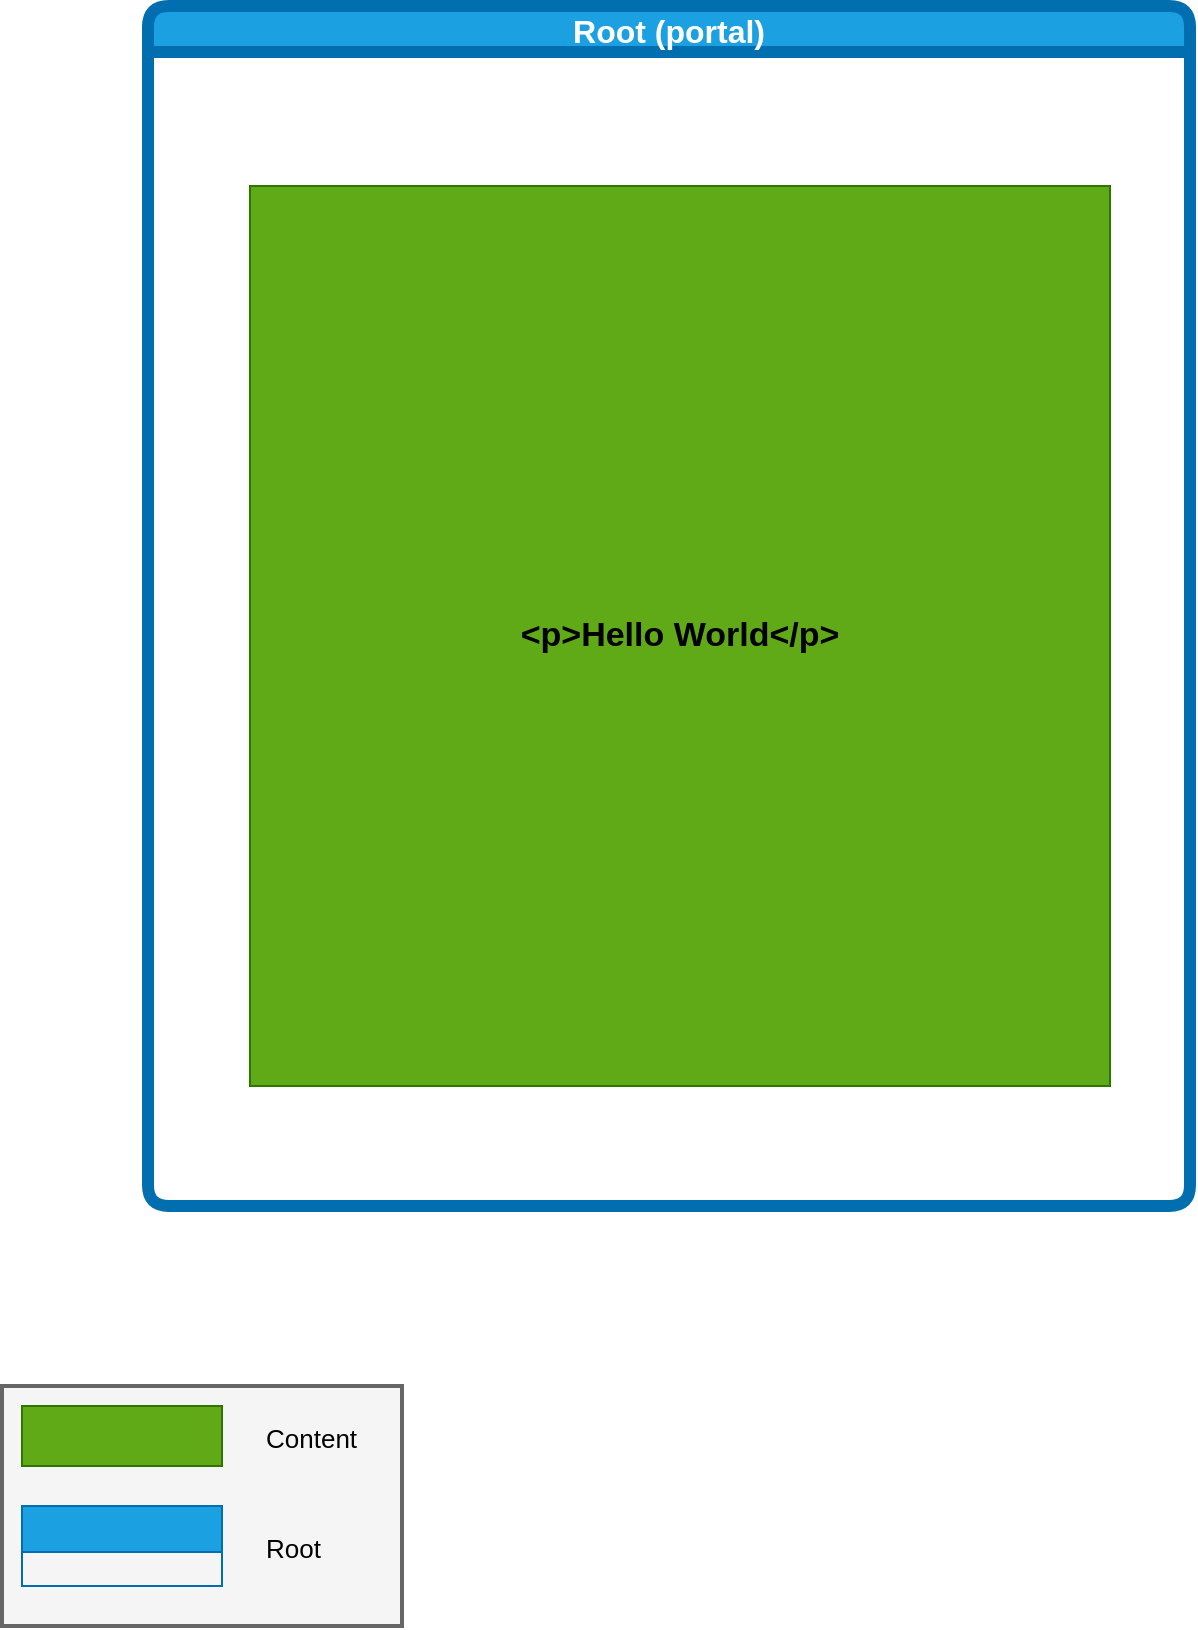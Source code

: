 <mxfile>
    <diagram id="_59fDZqHFMFcDw7xCVeK" name="Stage 01">
        <mxGraphModel dx="1633" dy="962" grid="1" gridSize="10" guides="1" tooltips="1" connect="1" arrows="1" fold="1" page="1" pageScale="1" pageWidth="827" pageHeight="1169" background="#FFFFFF" math="0" shadow="0">
            <root>
                <mxCell id="0"/>
                <mxCell id="1" parent="0"/>
                <mxCell id="2" value="Root (portal)" style="swimlane;fillColor=#1ba1e2;fontColor=#ffffff;strokeColor=#006EAF;glass=0;fontSize=16;shadow=0;autosize=0;container=0;backgroundOutline=0;swimlaneFillColor=#FFFFFF;strokeWidth=6;rounded=1;" parent="1" vertex="1">
                    <mxGeometry x="153" y="200" width="521" height="600" as="geometry"/>
                </mxCell>
                <mxCell id="6" value="&lt;font color=&quot;#000000&quot;&gt;&lt;span style=&quot;font-size: 17px&quot;&gt;&lt;b&gt;&amp;lt;p&amp;gt;Hello World&amp;lt;/p&amp;gt;&lt;br&gt;&lt;/b&gt;&lt;/span&gt;&lt;/font&gt;" style="rounded=0;whiteSpace=wrap;html=1;fillColor=#60a917;fontColor=#ffffff;strokeColor=#2D7600;" parent="2" vertex="1">
                    <mxGeometry x="51" y="90" width="430" height="450" as="geometry"/>
                </mxCell>
                <mxCell id="yDHifZFiA5zzLVmK7Vy6-12" value="" style="rounded=0;whiteSpace=wrap;html=1;shadow=0;sketch=0;fontSize=13;fontColor=#333333;strokeColor=#666666;strokeWidth=2;fillColor=#f5f5f5;" parent="1" vertex="1">
                    <mxGeometry x="80" y="890" width="200" height="120" as="geometry"/>
                </mxCell>
                <mxCell id="yDHifZFiA5zzLVmK7Vy6-13" value="" style="rounded=0;whiteSpace=wrap;html=1;fontSize=16;fontColor=#ffffff;fillColor=#60a917;strokeColor=#2D7600;" parent="1" vertex="1">
                    <mxGeometry x="90" y="900" width="100" height="30" as="geometry"/>
                </mxCell>
                <mxCell id="yDHifZFiA5zzLVmK7Vy6-14" value="" style="swimlane;fontSize=16;fontColor=#ffffff;fillColor=#1ba1e2;strokeColor=#006EAF;" parent="1" vertex="1">
                    <mxGeometry x="90" y="950" width="100" height="40" as="geometry"/>
                </mxCell>
                <mxCell id="yDHifZFiA5zzLVmK7Vy6-15" value="&lt;font style=&quot;font-size: 13px&quot;&gt;Content&lt;/font&gt;" style="text;html=1;strokeColor=none;fillColor=none;align=left;verticalAlign=middle;whiteSpace=wrap;rounded=0;fontSize=16;fontColor=#000000;" parent="1" vertex="1">
                    <mxGeometry x="210" y="900" width="130" height="30" as="geometry"/>
                </mxCell>
                <mxCell id="yDHifZFiA5zzLVmK7Vy6-16" value="&lt;font style=&quot;font-size: 13px&quot;&gt;Root&lt;/font&gt;" style="text;html=1;strokeColor=none;fillColor=none;align=left;verticalAlign=middle;whiteSpace=wrap;rounded=0;fontSize=16;fontColor=#000000;" parent="1" vertex="1">
                    <mxGeometry x="210" y="955" width="130" height="30" as="geometry"/>
                </mxCell>
            </root>
        </mxGraphModel>
    </diagram>
    <diagram id="V2SiBr-ZswH0pCa5_aaM" name="Stage 02">
        <mxGraphModel dx="1633" dy="962" grid="1" gridSize="10" guides="1" tooltips="1" connect="1" arrows="1" fold="1" page="1" pageScale="1" pageWidth="827" pageHeight="1169" background="#ffffff" math="0" shadow="0">
            <root>
                <mxCell id="7bTsgzNIoAzefxlim0ze-0"/>
                <mxCell id="7bTsgzNIoAzefxlim0ze-1" parent="7bTsgzNIoAzefxlim0ze-0"/>
                <mxCell id="bKm1HXae1LLazKrF4S_O-2" value="" style="rounded=1;whiteSpace=wrap;html=1;shadow=0;sketch=0;fontSize=13;fontColor=#000000;strokeColor=#D868CD;strokeWidth=4;fillColor=none;gradientColor=none;" parent="7bTsgzNIoAzefxlim0ze-1" vertex="1">
                    <mxGeometry x="450" y="495" width="310" height="180" as="geometry"/>
                </mxCell>
                <mxCell id="0OKA9CmJAmnSa8IwucmP-3" value="" style="rounded=1;whiteSpace=wrap;html=1;shadow=0;sketch=0;fontSize=13;fontColor=#000000;strokeColor=#D868CD;strokeWidth=4;fillColor=none;gradientColor=none;" parent="7bTsgzNIoAzefxlim0ze-1" vertex="1">
                    <mxGeometry x="55" y="160" width="355" height="550" as="geometry"/>
                </mxCell>
                <mxCell id="7bTsgzNIoAzefxlim0ze-18" value="" style="rounded=0;whiteSpace=wrap;html=1;shadow=0;sketch=0;fontSize=13;fontColor=#333333;strokeColor=#666666;strokeWidth=2;fillColor=#f5f5f5;" parent="7bTsgzNIoAzefxlim0ze-1" vertex="1">
                    <mxGeometry x="80" y="890" width="260" height="220" as="geometry"/>
                </mxCell>
                <mxCell id="7bTsgzNIoAzefxlim0ze-2" value="Root (portal)" style="swimlane;fillColor=#1ba1e2;fontColor=#ffffff;strokeColor=#006EAF;glass=0;fontSize=16;shadow=0;autosize=0;container=0;backgroundOutline=0;swimlaneFillColor=#FFFFFF;strokeWidth=6;rounded=1;" parent="7bTsgzNIoAzefxlim0ze-1" vertex="1">
                    <mxGeometry x="83" y="190" width="297" height="490" as="geometry"/>
                </mxCell>
                <mxCell id="7bTsgzNIoAzefxlim0ze-21" value="" style="swimlane;horizontal=0;rounded=1;shadow=0;sketch=0;fontSize=13;fontColor=#ffffff;strokeColor=#6F0000;strokeWidth=5;fillColor=#a20025;startSize=23;" parent="7bTsgzNIoAzefxlim0ze-2" vertex="1">
                    <mxGeometry x="63.5" y="360" width="170" height="70" as="geometry"/>
                </mxCell>
                <mxCell id="7bTsgzNIoAzefxlim0ze-23" value="" style="swimlane;horizontal=0;rounded=1;shadow=0;sketch=0;fontSize=13;fontColor=#ffffff;strokeColor=#6F0000;strokeWidth=5;fillColor=#a20025;startSize=23;" parent="7bTsgzNIoAzefxlim0ze-2" vertex="1">
                    <mxGeometry x="63.5" y="90" width="170" height="70" as="geometry"/>
                </mxCell>
                <mxCell id="MZYARiB56tGCk3Vt00l0-0" value="" style="whiteSpace=wrap;html=1;aspect=fixed;rounded=0;shadow=0;sketch=0;fontSize=13;fontColor=#ffffff;strokeColor=#2D7600;strokeWidth=2;fillColor=#60a917;" parent="7bTsgzNIoAzefxlim0ze-2" vertex="1">
                    <mxGeometry x="73.5" y="185" width="150" height="150" as="geometry"/>
                </mxCell>
                <mxCell id="7bTsgzNIoAzefxlim0ze-5" value="" style="rounded=0;whiteSpace=wrap;html=1;fontSize=16;fontColor=#ffffff;fillColor=#60a917;strokeColor=#2D7600;" parent="7bTsgzNIoAzefxlim0ze-1" vertex="1">
                    <mxGeometry x="90" y="900" width="100" height="30" as="geometry"/>
                </mxCell>
                <mxCell id="7bTsgzNIoAzefxlim0ze-6" value="" style="swimlane;fontSize=16;fontColor=#ffffff;fillColor=#1ba1e2;strokeColor=#006EAF;" parent="7bTsgzNIoAzefxlim0ze-1" vertex="1">
                    <mxGeometry x="90" y="950" width="100" height="40" as="geometry"/>
                </mxCell>
                <mxCell id="7bTsgzNIoAzefxlim0ze-7" value="&lt;font style=&quot;font-size: 13px&quot;&gt;Content&lt;/font&gt;" style="text;html=1;strokeColor=none;fillColor=none;align=left;verticalAlign=middle;whiteSpace=wrap;rounded=0;fontSize=16;fontColor=#000000;" parent="7bTsgzNIoAzefxlim0ze-1" vertex="1">
                    <mxGeometry x="210" y="900" width="130" height="30" as="geometry"/>
                </mxCell>
                <mxCell id="7bTsgzNIoAzefxlim0ze-8" value="&lt;font style=&quot;font-size: 13px&quot;&gt;Root&lt;/font&gt;" style="text;html=1;strokeColor=none;fillColor=none;align=left;verticalAlign=middle;whiteSpace=wrap;rounded=0;fontSize=16;fontColor=#000000;" parent="7bTsgzNIoAzefxlim0ze-1" vertex="1">
                    <mxGeometry x="210" y="955" width="130" height="30" as="geometry"/>
                </mxCell>
                <mxCell id="7bTsgzNIoAzefxlim0ze-15" value="" style="swimlane;horizontal=0;rounded=1;shadow=0;sketch=0;fontSize=13;fontColor=#ffffff;strokeColor=#6F0000;strokeWidth=5;fillColor=#a20025;" parent="7bTsgzNIoAzefxlim0ze-1" vertex="1">
                    <mxGeometry x="90" y="1010" width="100" height="30" as="geometry"/>
                </mxCell>
                <mxCell id="0OKA9CmJAmnSa8IwucmP-1" style="edgeStyle=none;html=1;exitX=0;exitY=0.5;exitDx=0;exitDy=0;entryX=1;entryY=0.5;entryDx=0;entryDy=0;fontSize=13;fontColor=#000000;strokeColor=#000000;strokeWidth=2;" parent="7bTsgzNIoAzefxlim0ze-1" source="7bTsgzNIoAzefxlim0ze-16" target="7bTsgzNIoAzefxlim0ze-23" edge="1">
                    <mxGeometry relative="1" as="geometry"/>
                </mxCell>
                <mxCell id="7bTsgzNIoAzefxlim0ze-16" value="Header" style="swimlane;horizontal=0;rounded=1;shadow=0;sketch=0;fontSize=13;fontColor=#ffffff;strokeColor=#6F0000;strokeWidth=5;fillColor=#a20025;" parent="7bTsgzNIoAzefxlim0ze-1" vertex="1">
                    <mxGeometry x="478" y="256" width="260" height="120" as="geometry"/>
                </mxCell>
                <mxCell id="7bTsgzNIoAzefxlim0ze-17" value="&lt;font style=&quot;font-size: 13px&quot;&gt;Single-Spa App (React)&lt;/font&gt;" style="text;html=1;strokeColor=none;fillColor=none;align=left;verticalAlign=middle;whiteSpace=wrap;rounded=0;fontSize=16;fontColor=#000000;" parent="7bTsgzNIoAzefxlim0ze-1" vertex="1">
                    <mxGeometry x="210" y="1010" width="130" height="30" as="geometry"/>
                </mxCell>
                <mxCell id="0OKA9CmJAmnSa8IwucmP-4" value="" style="rounded=1;whiteSpace=wrap;html=1;shadow=0;sketch=0;fontSize=13;fontColor=#000000;strokeColor=#D868CD;strokeWidth=2;fillColor=none;gradientColor=none;" parent="7bTsgzNIoAzefxlim0ze-1" vertex="1">
                    <mxGeometry x="90" y="1060" width="100" height="30" as="geometry"/>
                </mxCell>
                <mxCell id="0OKA9CmJAmnSa8IwucmP-5" value="&lt;font style=&quot;font-size: 13px&quot;&gt;Repository&lt;/font&gt;" style="text;html=1;strokeColor=none;fillColor=none;align=left;verticalAlign=middle;whiteSpace=wrap;rounded=0;fontSize=16;fontColor=#000000;" parent="7bTsgzNIoAzefxlim0ze-1" vertex="1">
                    <mxGeometry x="210" y="1060" width="130" height="30" as="geometry"/>
                </mxCell>
                <mxCell id="0OKA9CmJAmnSa8IwucmP-6" value="" style="rounded=1;whiteSpace=wrap;html=1;shadow=0;sketch=0;fontSize=13;fontColor=#000000;strokeColor=#D868CD;strokeWidth=4;fillColor=none;gradientColor=none;" parent="7bTsgzNIoAzefxlim0ze-1" vertex="1">
                    <mxGeometry x="450" y="226" width="310" height="180" as="geometry"/>
                </mxCell>
                <mxCell id="bKm1HXae1LLazKrF4S_O-3" style="edgeStyle=none;html=1;exitX=0;exitY=0.5;exitDx=0;exitDy=0;entryX=1;entryY=0.5;entryDx=0;entryDy=0;strokeWidth=2;strokeColor=#000000;" parent="7bTsgzNIoAzefxlim0ze-1" source="bKm1HXae1LLazKrF4S_O-1" target="7bTsgzNIoAzefxlim0ze-21" edge="1">
                    <mxGeometry relative="1" as="geometry"/>
                </mxCell>
                <mxCell id="bKm1HXae1LLazKrF4S_O-1" value="Footer" style="swimlane;horizontal=0;rounded=1;shadow=0;sketch=0;fontSize=13;fontColor=#ffffff;strokeColor=#6F0000;strokeWidth=5;fillColor=#a20025;" parent="7bTsgzNIoAzefxlim0ze-1" vertex="1">
                    <mxGeometry x="480" y="525" width="258" height="120" as="geometry"/>
                </mxCell>
            </root>
        </mxGraphModel>
    </diagram>
    <diagram name="Stage 03" id="yhArgLhiog0agHCVi5P1">
        <mxGraphModel dx="1283" dy="756" grid="1" gridSize="10" guides="1" tooltips="1" connect="1" arrows="1" fold="1" page="1" pageScale="1" pageWidth="827" pageHeight="1169" background="#ffffff" math="0" shadow="0">
            <root>
                <mxCell id="QqsqAHJ-ssPKNo9MOlv8-0"/>
                <mxCell id="QqsqAHJ-ssPKNo9MOlv8-1" parent="QqsqAHJ-ssPKNo9MOlv8-0"/>
                <mxCell id="QqsqAHJ-ssPKNo9MOlv8-2" value="" style="rounded=1;whiteSpace=wrap;html=1;shadow=0;sketch=0;fontSize=13;fontColor=#000000;strokeColor=#D868CD;strokeWidth=4;fillColor=none;gradientColor=none;" parent="QqsqAHJ-ssPKNo9MOlv8-1" vertex="1">
                    <mxGeometry x="454" y="730" width="310" height="180" as="geometry"/>
                </mxCell>
                <mxCell id="QqsqAHJ-ssPKNo9MOlv8-3" value="" style="rounded=1;whiteSpace=wrap;html=1;shadow=0;sketch=0;fontSize=13;fontColor=#000000;strokeColor=#D868CD;strokeWidth=4;fillColor=none;gradientColor=none;" parent="QqsqAHJ-ssPKNo9MOlv8-1" vertex="1">
                    <mxGeometry x="55" y="160" width="355" height="550" as="geometry"/>
                </mxCell>
                <mxCell id="QqsqAHJ-ssPKNo9MOlv8-4" value="" style="rounded=0;whiteSpace=wrap;html=1;shadow=0;sketch=0;fontSize=13;fontColor=#333333;strokeColor=#666666;strokeWidth=2;fillColor=#f5f5f5;" parent="QqsqAHJ-ssPKNo9MOlv8-1" vertex="1">
                    <mxGeometry x="80" y="829" width="260" height="271" as="geometry"/>
                </mxCell>
                <mxCell id="QqsqAHJ-ssPKNo9MOlv8-5" value="Root (portal)" style="swimlane;fillColor=#1ba1e2;fontColor=#ffffff;strokeColor=#006EAF;glass=0;fontSize=16;shadow=0;autosize=0;container=0;backgroundOutline=0;swimlaneFillColor=#FFFFFF;strokeWidth=6;rounded=1;" parent="QqsqAHJ-ssPKNo9MOlv8-1" vertex="1">
                    <mxGeometry x="83" y="190" width="297" height="490" as="geometry"/>
                </mxCell>
                <mxCell id="QqsqAHJ-ssPKNo9MOlv8-6" value="" style="swimlane;horizontal=0;rounded=1;shadow=0;sketch=0;fontSize=13;fontColor=#ffffff;strokeColor=#6F0000;strokeWidth=5;fillColor=#a20025;startSize=23;" parent="QqsqAHJ-ssPKNo9MOlv8-5" vertex="1">
                    <mxGeometry x="63.5" y="360" width="170" height="70" as="geometry"/>
                </mxCell>
                <mxCell id="QqsqAHJ-ssPKNo9MOlv8-7" value="" style="swimlane;horizontal=0;rounded=1;shadow=0;sketch=0;fontSize=13;fontColor=#ffffff;strokeColor=#6F0000;strokeWidth=5;fillColor=#a20025;startSize=23;" parent="QqsqAHJ-ssPKNo9MOlv8-5" vertex="1">
                    <mxGeometry x="63.5" y="90" width="170" height="70" as="geometry"/>
                </mxCell>
                <mxCell id="QqsqAHJ-ssPKNo9MOlv8-9" value="" style="rounded=0;whiteSpace=wrap;html=1;fontSize=16;fontColor=#ffffff;fillColor=#60a917;strokeColor=#2D7600;" parent="QqsqAHJ-ssPKNo9MOlv8-1" vertex="1">
                    <mxGeometry x="90" y="840" width="100" height="30" as="geometry"/>
                </mxCell>
                <mxCell id="QqsqAHJ-ssPKNo9MOlv8-10" value="" style="swimlane;fontSize=16;fontColor=#ffffff;fillColor=#1ba1e2;strokeColor=#006EAF;" parent="QqsqAHJ-ssPKNo9MOlv8-1" vertex="1">
                    <mxGeometry x="90" y="890" width="100" height="40" as="geometry"/>
                </mxCell>
                <mxCell id="QqsqAHJ-ssPKNo9MOlv8-11" value="&lt;font style=&quot;font-size: 13px&quot;&gt;Content&lt;/font&gt;" style="text;html=1;strokeColor=none;fillColor=none;align=left;verticalAlign=middle;whiteSpace=wrap;rounded=0;fontSize=16;fontColor=#000000;" parent="QqsqAHJ-ssPKNo9MOlv8-1" vertex="1">
                    <mxGeometry x="210" y="840" width="130" height="30" as="geometry"/>
                </mxCell>
                <mxCell id="QqsqAHJ-ssPKNo9MOlv8-12" value="&lt;font style=&quot;font-size: 13px&quot;&gt;Root&lt;/font&gt;" style="text;html=1;strokeColor=none;fillColor=none;align=left;verticalAlign=middle;whiteSpace=wrap;rounded=0;fontSize=16;fontColor=#000000;" parent="QqsqAHJ-ssPKNo9MOlv8-1" vertex="1">
                    <mxGeometry x="210" y="895" width="130" height="30" as="geometry"/>
                </mxCell>
                <mxCell id="QqsqAHJ-ssPKNo9MOlv8-13" value="" style="swimlane;horizontal=0;rounded=1;shadow=0;sketch=0;fontSize=13;fontColor=#ffffff;strokeColor=#6F0000;strokeWidth=5;fillColor=#a20025;" parent="QqsqAHJ-ssPKNo9MOlv8-1" vertex="1">
                    <mxGeometry x="90" y="950" width="100" height="30" as="geometry"/>
                </mxCell>
                <mxCell id="QqsqAHJ-ssPKNo9MOlv8-14" style="edgeStyle=none;html=1;exitX=0;exitY=0.5;exitDx=0;exitDy=0;entryX=1;entryY=0.5;entryDx=0;entryDy=0;fontSize=13;fontColor=#000000;strokeColor=#000000;strokeWidth=2;" parent="QqsqAHJ-ssPKNo9MOlv8-1" source="QqsqAHJ-ssPKNo9MOlv8-15" target="QqsqAHJ-ssPKNo9MOlv8-7" edge="1">
                    <mxGeometry relative="1" as="geometry"/>
                </mxCell>
                <mxCell id="QqsqAHJ-ssPKNo9MOlv8-15" value="Header" style="swimlane;horizontal=0;rounded=1;shadow=0;sketch=0;fontSize=13;fontColor=#ffffff;strokeColor=#6F0000;strokeWidth=5;fillColor=#a20025;" parent="QqsqAHJ-ssPKNo9MOlv8-1" vertex="1">
                    <mxGeometry x="482" y="130" width="260" height="120" as="geometry"/>
                </mxCell>
                <mxCell id="QqsqAHJ-ssPKNo9MOlv8-16" value="&lt;font style=&quot;font-size: 13px&quot;&gt;Single-Spa App (React)&lt;/font&gt;" style="text;html=1;strokeColor=none;fillColor=none;align=left;verticalAlign=middle;whiteSpace=wrap;rounded=0;fontSize=16;fontColor=#000000;" parent="QqsqAHJ-ssPKNo9MOlv8-1" vertex="1">
                    <mxGeometry x="210" y="950" width="130" height="30" as="geometry"/>
                </mxCell>
                <mxCell id="QqsqAHJ-ssPKNo9MOlv8-17" value="" style="rounded=1;whiteSpace=wrap;html=1;shadow=0;sketch=0;fontSize=13;fontColor=#000000;strokeColor=#D868CD;strokeWidth=2;fillColor=none;gradientColor=none;" parent="QqsqAHJ-ssPKNo9MOlv8-1" vertex="1">
                    <mxGeometry x="90" y="1050" width="100" height="30" as="geometry"/>
                </mxCell>
                <mxCell id="QqsqAHJ-ssPKNo9MOlv8-18" value="&lt;font style=&quot;font-size: 13px&quot;&gt;Repository&lt;/font&gt;" style="text;html=1;strokeColor=none;fillColor=none;align=left;verticalAlign=middle;whiteSpace=wrap;rounded=0;fontSize=16;fontColor=#000000;" parent="QqsqAHJ-ssPKNo9MOlv8-1" vertex="1">
                    <mxGeometry x="210" y="1050" width="130" height="30" as="geometry"/>
                </mxCell>
                <mxCell id="QqsqAHJ-ssPKNo9MOlv8-19" value="" style="rounded=1;whiteSpace=wrap;html=1;shadow=0;sketch=0;fontSize=13;fontColor=#000000;strokeColor=#D868CD;strokeWidth=4;fillColor=none;gradientColor=none;" parent="QqsqAHJ-ssPKNo9MOlv8-1" vertex="1">
                    <mxGeometry x="454" y="100" width="310" height="180" as="geometry"/>
                </mxCell>
                <mxCell id="QqsqAHJ-ssPKNo9MOlv8-20" style="edgeStyle=none;html=1;exitX=0;exitY=0.5;exitDx=0;exitDy=0;entryX=1;entryY=0.5;entryDx=0;entryDy=0;strokeWidth=2;strokeColor=#000000;" parent="QqsqAHJ-ssPKNo9MOlv8-1" source="QqsqAHJ-ssPKNo9MOlv8-21" target="QqsqAHJ-ssPKNo9MOlv8-6" edge="1">
                    <mxGeometry relative="1" as="geometry"/>
                </mxCell>
                <mxCell id="QqsqAHJ-ssPKNo9MOlv8-21" value="Footer" style="swimlane;horizontal=0;rounded=1;shadow=0;sketch=0;fontSize=13;fontColor=#ffffff;strokeColor=#6F0000;strokeWidth=5;fillColor=#a20025;" parent="QqsqAHJ-ssPKNo9MOlv8-1" vertex="1">
                    <mxGeometry x="484" y="765" width="258" height="115" as="geometry"/>
                </mxCell>
                <mxCell id="QqsqAHJ-ssPKNo9MOlv8-22" value="" style="rounded=1;whiteSpace=wrap;html=1;shadow=0;sketch=0;fontSize=13;fontColor=#000000;strokeColor=#D868CD;strokeWidth=4;fillColor=none;gradientColor=none;" parent="QqsqAHJ-ssPKNo9MOlv8-1" vertex="1">
                    <mxGeometry x="458" y="520" width="310" height="180" as="geometry"/>
                </mxCell>
                <mxCell id="qeEXuvz2KJUhH06MUpZD-2" style="edgeStyle=none;html=1;exitX=0;exitY=0.5;exitDx=0;exitDy=0;strokeColor=#000000;strokeWidth=2;entryX=1;entryY=0.75;entryDx=0;entryDy=0;" parent="QqsqAHJ-ssPKNo9MOlv8-1" source="QqsqAHJ-ssPKNo9MOlv8-23" target="qeEXuvz2KJUhH06MUpZD-0" edge="1">
                    <mxGeometry relative="1" as="geometry">
                        <mxPoint x="310" y="470" as="targetPoint"/>
                    </mxGeometry>
                </mxCell>
                <mxCell id="QqsqAHJ-ssPKNo9MOlv8-23" value="Continents" style="swimlane;horizontal=0;rounded=1;shadow=0;sketch=0;fontSize=13;fontColor=#000000;strokeColor=#C73500;strokeWidth=5;fillColor=#fa6800;" parent="QqsqAHJ-ssPKNo9MOlv8-1" vertex="1">
                    <mxGeometry x="488" y="555" width="258" height="115" as="geometry"/>
                </mxCell>
                <mxCell id="QqsqAHJ-ssPKNo9MOlv8-24" value="" style="rounded=1;whiteSpace=wrap;html=1;shadow=0;sketch=0;fontSize=13;fontColor=#000000;strokeColor=#D868CD;strokeWidth=4;fillColor=none;gradientColor=none;" parent="QqsqAHJ-ssPKNo9MOlv8-1" vertex="1">
                    <mxGeometry x="454" y="310" width="310" height="180" as="geometry"/>
                </mxCell>
                <mxCell id="qeEXuvz2KJUhH06MUpZD-1" style="edgeStyle=none;html=1;exitX=0;exitY=0.5;exitDx=0;exitDy=0;strokeColor=#000000;strokeWidth=2;entryX=1;entryY=0.25;entryDx=0;entryDy=0;" parent="QqsqAHJ-ssPKNo9MOlv8-1" source="QqsqAHJ-ssPKNo9MOlv8-25" target="qeEXuvz2KJUhH06MUpZD-0" edge="1">
                    <mxGeometry relative="1" as="geometry">
                        <mxPoint x="310" y="440" as="targetPoint"/>
                    </mxGeometry>
                </mxCell>
                <mxCell id="QqsqAHJ-ssPKNo9MOlv8-25" value="Home" style="swimlane;horizontal=0;rounded=1;shadow=0;sketch=0;fontSize=13;fontColor=#ffffff;strokeColor=#6F0000;strokeWidth=5;fillColor=#a20025;" parent="QqsqAHJ-ssPKNo9MOlv8-1" vertex="1">
                    <mxGeometry x="484" y="345" width="258" height="115" as="geometry"/>
                </mxCell>
                <mxCell id="qeEXuvz2KJUhH06MUpZD-0" value="" style="whiteSpace=wrap;html=1;aspect=fixed;rounded=0;shadow=0;sketch=0;fontSize=13;fontColor=#ffffff;strokeColor=#2D7600;strokeWidth=2;fillColor=#60a917;" parent="QqsqAHJ-ssPKNo9MOlv8-1" vertex="1">
                    <mxGeometry x="156.5" y="375" width="150" height="150" as="geometry"/>
                </mxCell>
                <mxCell id="qeEXuvz2KJUhH06MUpZD-3" value="" style="swimlane;horizontal=0;rounded=1;shadow=0;sketch=0;fontSize=13;fontColor=#000000;strokeColor=#C73500;strokeWidth=5;fillColor=#fa6800;" parent="QqsqAHJ-ssPKNo9MOlv8-1" vertex="1">
                    <mxGeometry x="90" y="1000" width="100" height="30" as="geometry"/>
                </mxCell>
                <mxCell id="qeEXuvz2KJUhH06MUpZD-4" value="&lt;font style=&quot;font-size: 13px&quot;&gt;Single-Spa App (Angular)&lt;/font&gt;" style="text;html=1;strokeColor=none;fillColor=none;align=left;verticalAlign=middle;whiteSpace=wrap;rounded=0;fontSize=16;fontColor=#000000;" parent="QqsqAHJ-ssPKNo9MOlv8-1" vertex="1">
                    <mxGeometry x="210" y="1000" width="130" height="30" as="geometry"/>
                </mxCell>
                <mxCell id="qeEXuvz2KJUhH06MUpZD-5" value="/ or /home" style="text;html=1;strokeColor=none;fillColor=none;align=center;verticalAlign=middle;whiteSpace=wrap;rounded=0;" parent="QqsqAHJ-ssPKNo9MOlv8-1" vertex="1">
                    <mxGeometry x="201.5" y="400" width="60" height="30" as="geometry"/>
                </mxCell>
                <mxCell id="qeEXuvz2KJUhH06MUpZD-6" value="/continents" style="text;html=1;strokeColor=none;fillColor=none;align=center;verticalAlign=middle;whiteSpace=wrap;rounded=0;" parent="QqsqAHJ-ssPKNo9MOlv8-1" vertex="1">
                    <mxGeometry x="201.5" y="460" width="60" height="30" as="geometry"/>
                </mxCell>
            </root>
        </mxGraphModel>
    </diagram>
    <diagram name="Stage 04" id="0SJrTUBUWoKrghxglm4m">
        <mxGraphModel dx="764" dy="661" grid="1" gridSize="10" guides="1" tooltips="1" connect="1" arrows="1" fold="1" page="1" pageScale="1" pageWidth="827" pageHeight="1169" background="#ffffff" math="0" shadow="0">
            <root>
                <mxCell id="8eXigBsT2aKrDphb9p1z-0"/>
                <mxCell id="8eXigBsT2aKrDphb9p1z-1" parent="8eXigBsT2aKrDphb9p1z-0"/>
                <mxCell id="8eXigBsT2aKrDphb9p1z-18" value="" style="rounded=1;whiteSpace=wrap;html=1;shadow=0;sketch=0;fontSize=13;fontColor=#000000;strokeColor=#D868CD;strokeWidth=4;fillColor=none;gradientColor=none;" parent="8eXigBsT2aKrDphb9p1z-1" vertex="1">
                    <mxGeometry x="520" y="110" width="244" height="120" as="geometry"/>
                </mxCell>
                <mxCell id="8eXigBsT2aKrDphb9p1z-39" value="" style="rounded=1;whiteSpace=wrap;html=1;shadow=0;sketch=0;fontSize=13;fontColor=#000000;strokeColor=#D868CD;strokeWidth=4;fillColor=none;gradientColor=none;" parent="8eXigBsT2aKrDphb9p1z-1" vertex="1">
                    <mxGeometry x="520" y="660" width="244" height="120" as="geometry"/>
                </mxCell>
                <mxCell id="8eXigBsT2aKrDphb9p1z-37" value="" style="rounded=1;whiteSpace=wrap;html=1;shadow=0;sketch=0;fontSize=13;fontColor=#000000;strokeColor=#D868CD;strokeWidth=4;fillColor=none;gradientColor=none;" parent="8eXigBsT2aKrDphb9p1z-1" vertex="1">
                    <mxGeometry x="520" y="525" width="244" height="120" as="geometry"/>
                </mxCell>
                <mxCell id="8eXigBsT2aKrDphb9p1z-35" value="" style="rounded=1;whiteSpace=wrap;html=1;shadow=0;sketch=0;fontSize=13;fontColor=#000000;strokeColor=#D868CD;strokeWidth=4;fillColor=none;gradientColor=none;" parent="8eXigBsT2aKrDphb9p1z-1" vertex="1">
                    <mxGeometry x="520" y="385" width="244" height="120" as="geometry"/>
                </mxCell>
                <mxCell id="8eXigBsT2aKrDphb9p1z-33" value="" style="rounded=1;whiteSpace=wrap;html=1;shadow=0;sketch=0;fontSize=13;fontColor=#000000;strokeColor=#D868CD;strokeWidth=4;fillColor=none;gradientColor=none;" parent="8eXigBsT2aKrDphb9p1z-1" vertex="1">
                    <mxGeometry x="520" y="250" width="244" height="120" as="geometry"/>
                </mxCell>
                <mxCell id="8eXigBsT2aKrDphb9p1z-3" value="" style="rounded=1;whiteSpace=wrap;html=1;shadow=0;sketch=0;fontSize=13;fontColor=#000000;strokeColor=#D868CD;strokeWidth=4;fillColor=none;gradientColor=none;" parent="8eXigBsT2aKrDphb9p1z-1" vertex="1">
                    <mxGeometry x="55" y="160" width="355" height="550" as="geometry"/>
                </mxCell>
                <mxCell id="8eXigBsT2aKrDphb9p1z-4" value="" style="rounded=0;whiteSpace=wrap;html=1;shadow=0;sketch=0;fontSize=13;fontColor=#333333;strokeColor=#666666;strokeWidth=2;fillColor=#f5f5f5;" parent="8eXigBsT2aKrDphb9p1z-1" vertex="1">
                    <mxGeometry x="83" y="759" width="257" height="321" as="geometry"/>
                </mxCell>
                <mxCell id="8eXigBsT2aKrDphb9p1z-5" value="Root (portal)" style="swimlane;fillColor=#1ba1e2;fontColor=#ffffff;strokeColor=#006EAF;glass=0;fontSize=16;shadow=0;autosize=0;container=0;backgroundOutline=0;swimlaneFillColor=#FFFFFF;strokeWidth=6;rounded=1;" parent="8eXigBsT2aKrDphb9p1z-1" vertex="1">
                    <mxGeometry x="83" y="190" width="297" height="490" as="geometry"/>
                </mxCell>
                <mxCell id="8eXigBsT2aKrDphb9p1z-6" value="" style="swimlane;horizontal=0;rounded=1;shadow=0;sketch=0;fontSize=13;fontColor=#ffffff;strokeColor=#6F0000;strokeWidth=5;fillColor=#a20025;startSize=23;" parent="8eXigBsT2aKrDphb9p1z-5" vertex="1">
                    <mxGeometry x="63.5" y="360" width="170" height="70" as="geometry"/>
                </mxCell>
                <mxCell id="8eXigBsT2aKrDphb9p1z-7" value="" style="swimlane;horizontal=0;rounded=1;shadow=0;sketch=0;fontSize=13;fontColor=#ffffff;strokeColor=#6F0000;strokeWidth=5;fillColor=#a20025;startSize=23;" parent="8eXigBsT2aKrDphb9p1z-5" vertex="1">
                    <mxGeometry x="63.5" y="90" width="170" height="70" as="geometry"/>
                </mxCell>
                <mxCell id="8eXigBsT2aKrDphb9p1z-8" value="" style="rounded=0;whiteSpace=wrap;html=1;fontSize=16;fontColor=#ffffff;fillColor=#60a917;strokeColor=#2D7600;" parent="8eXigBsT2aKrDphb9p1z-1" vertex="1">
                    <mxGeometry x="93" y="770" width="100" height="30" as="geometry"/>
                </mxCell>
                <mxCell id="8eXigBsT2aKrDphb9p1z-9" value="" style="swimlane;fontSize=16;fontColor=#ffffff;fillColor=#1ba1e2;strokeColor=#006EAF;" parent="8eXigBsT2aKrDphb9p1z-1" vertex="1">
                    <mxGeometry x="93" y="820" width="100" height="40" as="geometry"/>
                </mxCell>
                <mxCell id="8eXigBsT2aKrDphb9p1z-10" value="&lt;font style=&quot;font-size: 13px&quot;&gt;Content&lt;/font&gt;" style="text;html=1;strokeColor=none;fillColor=none;align=left;verticalAlign=middle;whiteSpace=wrap;rounded=0;fontSize=16;fontColor=#000000;" parent="8eXigBsT2aKrDphb9p1z-1" vertex="1">
                    <mxGeometry x="213" y="770" width="130" height="30" as="geometry"/>
                </mxCell>
                <mxCell id="8eXigBsT2aKrDphb9p1z-11" value="&lt;font style=&quot;font-size: 13px&quot;&gt;Root&lt;/font&gt;" style="text;html=1;strokeColor=none;fillColor=none;align=left;verticalAlign=middle;whiteSpace=wrap;rounded=0;fontSize=16;fontColor=#000000;" parent="8eXigBsT2aKrDphb9p1z-1" vertex="1">
                    <mxGeometry x="213" y="825" width="130" height="30" as="geometry"/>
                </mxCell>
                <mxCell id="8eXigBsT2aKrDphb9p1z-12" value="" style="swimlane;horizontal=0;rounded=1;shadow=0;sketch=0;fontSize=13;fontColor=#ffffff;strokeColor=#6F0000;strokeWidth=5;fillColor=#a20025;" parent="8eXigBsT2aKrDphb9p1z-1" vertex="1">
                    <mxGeometry x="93" y="880" width="100" height="30" as="geometry"/>
                </mxCell>
                <mxCell id="Jgq2PRmrBQAi2LGBsGAn-0" style="html=1;exitX=0;exitY=0.5;exitDx=0;exitDy=0;entryX=1;entryY=0.5;entryDx=0;entryDy=0;fontColor=#000000;strokeWidth=2;strokeColor=#000000;" edge="1" parent="8eXigBsT2aKrDphb9p1z-1" source="8eXigBsT2aKrDphb9p1z-14" target="8eXigBsT2aKrDphb9p1z-7">
                    <mxGeometry relative="1" as="geometry"/>
                </mxCell>
                <mxCell id="8eXigBsT2aKrDphb9p1z-14" value="Header" style="swimlane;horizontal=0;rounded=1;shadow=0;sketch=0;fontSize=13;fontColor=#ffffff;strokeColor=#6F0000;strokeWidth=5;fillColor=#a20025;" parent="8eXigBsT2aKrDphb9p1z-1" vertex="1">
                    <mxGeometry x="540" y="130" width="202" height="80" as="geometry"/>
                </mxCell>
                <mxCell id="8eXigBsT2aKrDphb9p1z-15" value="&lt;font style=&quot;font-size: 13px&quot;&gt;Single-Spa App (React)&lt;/font&gt;" style="text;html=1;strokeColor=none;fillColor=none;align=left;verticalAlign=middle;whiteSpace=wrap;rounded=0;fontSize=16;fontColor=#000000;" parent="8eXigBsT2aKrDphb9p1z-1" vertex="1">
                    <mxGeometry x="213" y="880" width="130" height="30" as="geometry"/>
                </mxCell>
                <mxCell id="8eXigBsT2aKrDphb9p1z-16" value="" style="rounded=1;whiteSpace=wrap;html=1;shadow=0;sketch=0;fontSize=13;fontColor=#000000;strokeColor=#D868CD;strokeWidth=2;fillColor=none;gradientColor=none;" parent="8eXigBsT2aKrDphb9p1z-1" vertex="1">
                    <mxGeometry x="93" y="1027" width="100" height="30" as="geometry"/>
                </mxCell>
                <mxCell id="8eXigBsT2aKrDphb9p1z-17" value="&lt;font style=&quot;font-size: 13px&quot;&gt;Repository&lt;/font&gt;" style="text;html=1;strokeColor=none;fillColor=none;align=left;verticalAlign=middle;whiteSpace=wrap;rounded=0;fontSize=16;fontColor=#000000;" parent="8eXigBsT2aKrDphb9p1z-1" vertex="1">
                    <mxGeometry x="213" y="1027" width="130" height="30" as="geometry"/>
                </mxCell>
                <mxCell id="8eXigBsT2aKrDphb9p1z-27" value="" style="whiteSpace=wrap;html=1;aspect=fixed;rounded=0;shadow=0;sketch=0;fontSize=13;fontColor=#ffffff;strokeColor=#2D7600;strokeWidth=2;fillColor=#60a917;" parent="8eXigBsT2aKrDphb9p1z-1" vertex="1">
                    <mxGeometry x="156.5" y="375" width="150" height="150" as="geometry"/>
                </mxCell>
                <mxCell id="8eXigBsT2aKrDphb9p1z-28" value="" style="swimlane;horizontal=0;rounded=1;shadow=0;sketch=0;fontSize=13;fontColor=#000000;strokeColor=#C73500;strokeWidth=5;fillColor=#fa6800;" parent="8eXigBsT2aKrDphb9p1z-1" vertex="1">
                    <mxGeometry x="93" y="930" width="100" height="30" as="geometry"/>
                </mxCell>
                <mxCell id="8eXigBsT2aKrDphb9p1z-29" value="&lt;font style=&quot;font-size: 13px&quot;&gt;Single-Spa App (Angular)&lt;/font&gt;" style="text;html=1;strokeColor=none;fillColor=none;align=left;verticalAlign=middle;whiteSpace=wrap;rounded=0;fontSize=16;fontColor=#000000;" parent="8eXigBsT2aKrDphb9p1z-1" vertex="1">
                    <mxGeometry x="213" y="930" width="130" height="30" as="geometry"/>
                </mxCell>
                <mxCell id="8eXigBsT2aKrDphb9p1z-30" value="/ or /home&lt;br&gt;/continents&lt;br&gt;/europe&lt;br&gt;/africa&lt;br&gt;/america" style="text;html=1;strokeColor=none;fillColor=none;align=center;verticalAlign=middle;whiteSpace=wrap;rounded=0;" parent="8eXigBsT2aKrDphb9p1z-1" vertex="1">
                    <mxGeometry x="200" y="400" width="61.5" height="90" as="geometry"/>
                </mxCell>
                <mxCell id="8eXigBsT2aKrDphb9p1z-32" value="Home" style="swimlane;horizontal=0;rounded=1;shadow=0;sketch=0;fontSize=13;fontColor=#ffffff;strokeColor=#6F0000;strokeWidth=5;fillColor=#a20025;" parent="8eXigBsT2aKrDphb9p1z-1" vertex="1">
                    <mxGeometry x="540" y="270" width="202" height="80" as="geometry"/>
                </mxCell>
                <mxCell id="8eXigBsT2aKrDphb9p1z-34" value="Footer" style="swimlane;horizontal=0;rounded=1;shadow=0;sketch=0;fontSize=13;fontColor=#ffffff;strokeColor=#6F0000;strokeWidth=5;fillColor=#a20025;" parent="8eXigBsT2aKrDphb9p1z-1" vertex="1">
                    <mxGeometry x="540" y="405" width="202" height="80" as="geometry"/>
                </mxCell>
                <mxCell id="Jgq2PRmrBQAi2LGBsGAn-3" style="html=1;exitX=0;exitY=0.5;exitDx=0;exitDy=0;entryX=1;entryY=0.5;entryDx=0;entryDy=0;fontColor=#000000;strokeColor=#000000;strokeWidth=2;" edge="1" parent="8eXigBsT2aKrDphb9p1z-1" source="8eXigBsT2aKrDphb9p1z-36" target="8eXigBsT2aKrDphb9p1z-27">
                    <mxGeometry relative="1" as="geometry"/>
                </mxCell>
                <mxCell id="8eXigBsT2aKrDphb9p1z-36" value="Continents" style="swimlane;horizontal=0;rounded=1;shadow=0;sketch=0;fontSize=13;fontColor=#000000;strokeColor=#C73500;strokeWidth=5;fillColor=#fa6800;" parent="8eXigBsT2aKrDphb9p1z-1" vertex="1">
                    <mxGeometry x="540" y="545" width="202" height="80" as="geometry"/>
                </mxCell>
                <mxCell id="Jgq2PRmrBQAi2LGBsGAn-4" style="edgeStyle=none;html=1;exitX=0;exitY=0.5;exitDx=0;exitDy=0;fontColor=#000000;strokeColor=#000000;strokeWidth=2;" edge="1" parent="8eXigBsT2aKrDphb9p1z-1" source="8eXigBsT2aKrDphb9p1z-38">
                    <mxGeometry relative="1" as="geometry">
                        <mxPoint x="310" y="450" as="targetPoint"/>
                    </mxGeometry>
                </mxCell>
                <mxCell id="8eXigBsT2aKrDphb9p1z-38" value="Europe" style="swimlane;horizontal=0;rounded=1;shadow=0;sketch=0;fontSize=13;fontColor=#000000;strokeColor=#B09500;strokeWidth=5;fillColor=#e3c800;" parent="8eXigBsT2aKrDphb9p1z-1" vertex="1">
                    <mxGeometry x="540" y="680" width="202" height="80" as="geometry"/>
                </mxCell>
                <mxCell id="8eXigBsT2aKrDphb9p1z-41" value="" style="rounded=1;whiteSpace=wrap;html=1;shadow=0;sketch=0;fontSize=13;fontColor=#000000;strokeColor=#D868CD;strokeWidth=4;fillColor=none;gradientColor=none;" parent="8eXigBsT2aKrDphb9p1z-1" vertex="1">
                    <mxGeometry x="520" y="795" width="244" height="120" as="geometry"/>
                </mxCell>
                <mxCell id="Jgq2PRmrBQAi2LGBsGAn-5" style="edgeStyle=none;html=1;exitX=0;exitY=0.5;exitDx=0;exitDy=0;fontColor=#000000;strokeColor=#000000;strokeWidth=2;" edge="1" parent="8eXigBsT2aKrDphb9p1z-1" source="8eXigBsT2aKrDphb9p1z-40">
                    <mxGeometry relative="1" as="geometry">
                        <mxPoint x="310" y="460" as="targetPoint"/>
                    </mxGeometry>
                </mxCell>
                <mxCell id="8eXigBsT2aKrDphb9p1z-40" value="Africa" style="swimlane;horizontal=0;rounded=1;shadow=0;sketch=0;fontSize=13;fontColor=#000000;strokeColor=#C73500;strokeWidth=5;fillColor=#fa6800;" parent="8eXigBsT2aKrDphb9p1z-1" vertex="1">
                    <mxGeometry x="540" y="815" width="202" height="80" as="geometry"/>
                </mxCell>
                <mxCell id="8eXigBsT2aKrDphb9p1z-43" value="" style="rounded=1;whiteSpace=wrap;html=1;shadow=0;sketch=0;fontSize=13;fontColor=#000000;strokeColor=#D868CD;strokeWidth=4;fillColor=none;gradientColor=none;" parent="8eXigBsT2aKrDphb9p1z-1" vertex="1">
                    <mxGeometry x="519" y="930" width="244" height="120" as="geometry"/>
                </mxCell>
                <mxCell id="Jgq2PRmrBQAi2LGBsGAn-6" style="edgeStyle=none;html=1;exitX=0;exitY=0.5;exitDx=0;exitDy=0;fontColor=#000000;strokeColor=#000000;strokeWidth=2;" edge="1" parent="8eXigBsT2aKrDphb9p1z-1" source="8eXigBsT2aKrDphb9p1z-42">
                    <mxGeometry relative="1" as="geometry">
                        <mxPoint x="310" y="460" as="targetPoint"/>
                    </mxGeometry>
                </mxCell>
                <mxCell id="8eXigBsT2aKrDphb9p1z-42" value="America" style="swimlane;horizontal=0;rounded=1;shadow=0;sketch=0;fontSize=13;fontColor=#ffffff;strokeColor=#6F0000;strokeWidth=5;fillColor=#a20025;" parent="8eXigBsT2aKrDphb9p1z-1" vertex="1">
                    <mxGeometry x="539" y="950" width="202" height="80" as="geometry"/>
                </mxCell>
                <mxCell id="8eXigBsT2aKrDphb9p1z-46" value="" style="swimlane;horizontal=0;rounded=1;shadow=0;sketch=0;fontSize=13;fontColor=#000000;strokeColor=#B09500;strokeWidth=5;fillColor=#e3c800;" parent="8eXigBsT2aKrDphb9p1z-1" vertex="1">
                    <mxGeometry x="93" y="980" width="100" height="30" as="geometry"/>
                </mxCell>
                <mxCell id="8eXigBsT2aKrDphb9p1z-47" value="&lt;font style=&quot;font-size: 13px&quot;&gt;Single-Spa App &lt;br&gt;(Vue)&lt;/font&gt;" style="text;html=1;strokeColor=none;fillColor=none;align=left;verticalAlign=middle;whiteSpace=wrap;rounded=0;fontSize=16;fontColor=#000000;" parent="8eXigBsT2aKrDphb9p1z-1" vertex="1">
                    <mxGeometry x="213" y="980" width="130" height="30" as="geometry"/>
                </mxCell>
                <mxCell id="Jgq2PRmrBQAi2LGBsGAn-1" style="html=1;exitX=0;exitY=0.5;exitDx=0;exitDy=0;entryX=1;entryY=0.5;entryDx=0;entryDy=0;fontColor=#000000;strokeColor=#000000;strokeWidth=2;" edge="1" parent="8eXigBsT2aKrDphb9p1z-1" source="8eXigBsT2aKrDphb9p1z-33" target="8eXigBsT2aKrDphb9p1z-27">
                    <mxGeometry relative="1" as="geometry"/>
                </mxCell>
                <mxCell id="Jgq2PRmrBQAi2LGBsGAn-2" style="html=1;exitX=0;exitY=0.5;exitDx=0;exitDy=0;entryX=1;entryY=0.5;entryDx=0;entryDy=0;fontColor=#000000;strokeColor=#000000;strokeWidth=2;" edge="1" parent="8eXigBsT2aKrDphb9p1z-1" source="8eXigBsT2aKrDphb9p1z-35" target="8eXigBsT2aKrDphb9p1z-6">
                    <mxGeometry relative="1" as="geometry"/>
                </mxCell>
            </root>
        </mxGraphModel>
    </diagram>
    <diagram name="Stage 05" id="HTMJXmf9aMTpqHNrfR95">
        <mxGraphModel dx="1222" dy="1058" grid="1" gridSize="10" guides="1" tooltips="1" connect="1" arrows="1" fold="1" page="1" pageScale="1" pageWidth="827" pageHeight="1169" background="#ffffff" math="0" shadow="0">
            <root>
                <mxCell id="jQvrItO_IJk_yWf2tB2B-0"/>
                <mxCell id="jQvrItO_IJk_yWf2tB2B-1" parent="jQvrItO_IJk_yWf2tB2B-0"/>
                <mxCell id="jQvrItO_IJk_yWf2tB2B-2" value="" style="rounded=1;whiteSpace=wrap;html=1;shadow=0;sketch=0;fontSize=13;fontColor=#000000;strokeColor=#D868CD;strokeWidth=4;fillColor=none;gradientColor=none;" vertex="1" parent="jQvrItO_IJk_yWf2tB2B-1">
                    <mxGeometry x="520" y="110" width="244" height="120" as="geometry"/>
                </mxCell>
                <mxCell id="jQvrItO_IJk_yWf2tB2B-4" value="" style="rounded=1;whiteSpace=wrap;html=1;shadow=0;sketch=0;fontSize=13;fontColor=#000000;strokeColor=#D868CD;strokeWidth=4;fillColor=none;gradientColor=none;" vertex="1" parent="jQvrItO_IJk_yWf2tB2B-1">
                    <mxGeometry x="520" y="660" width="244" height="120" as="geometry"/>
                </mxCell>
                <mxCell id="jQvrItO_IJk_yWf2tB2B-5" value="" style="rounded=1;whiteSpace=wrap;html=1;shadow=0;sketch=0;fontSize=13;fontColor=#000000;strokeColor=#D868CD;strokeWidth=4;fillColor=none;gradientColor=none;" vertex="1" parent="jQvrItO_IJk_yWf2tB2B-1">
                    <mxGeometry x="520" y="525" width="244" height="120" as="geometry"/>
                </mxCell>
                <mxCell id="jQvrItO_IJk_yWf2tB2B-6" value="" style="rounded=1;whiteSpace=wrap;html=1;shadow=0;sketch=0;fontSize=13;fontColor=#000000;strokeColor=#D868CD;strokeWidth=4;fillColor=none;gradientColor=none;" vertex="1" parent="jQvrItO_IJk_yWf2tB2B-1">
                    <mxGeometry x="520" y="385" width="244" height="120" as="geometry"/>
                </mxCell>
                <mxCell id="jQvrItO_IJk_yWf2tB2B-7" value="" style="rounded=1;whiteSpace=wrap;html=1;shadow=0;sketch=0;fontSize=13;fontColor=#000000;strokeColor=#D868CD;strokeWidth=4;fillColor=none;gradientColor=none;" vertex="1" parent="jQvrItO_IJk_yWf2tB2B-1">
                    <mxGeometry x="520" y="250" width="244" height="120" as="geometry"/>
                </mxCell>
                <mxCell id="jQvrItO_IJk_yWf2tB2B-8" value="" style="rounded=1;whiteSpace=wrap;html=1;shadow=0;sketch=0;fontSize=13;fontColor=#000000;strokeColor=#D868CD;strokeWidth=4;fillColor=none;gradientColor=none;" vertex="1" parent="jQvrItO_IJk_yWf2tB2B-1">
                    <mxGeometry x="55" y="160" width="355" height="550" as="geometry"/>
                </mxCell>
                <mxCell id="jQvrItO_IJk_yWf2tB2B-9" value="" style="rounded=0;whiteSpace=wrap;html=1;shadow=0;sketch=0;fontSize=13;fontColor=#333333;strokeColor=#666666;strokeWidth=2;fillColor=#f5f5f5;" vertex="1" parent="jQvrItO_IJk_yWf2tB2B-1">
                    <mxGeometry x="83" y="759" width="257" height="321" as="geometry"/>
                </mxCell>
                <mxCell id="jQvrItO_IJk_yWf2tB2B-10" value="Root (portal)" style="swimlane;fillColor=#1ba1e2;fontColor=#ffffff;strokeColor=#006EAF;glass=0;fontSize=16;shadow=0;autosize=0;container=0;backgroundOutline=0;swimlaneFillColor=#FFFFFF;strokeWidth=6;rounded=1;" vertex="1" parent="jQvrItO_IJk_yWf2tB2B-1">
                    <mxGeometry x="83" y="190" width="297" height="490" as="geometry"/>
                </mxCell>
                <mxCell id="jQvrItO_IJk_yWf2tB2B-11" value="" style="swimlane;horizontal=0;rounded=1;shadow=0;sketch=0;fontSize=13;fontColor=#ffffff;strokeColor=#6F0000;strokeWidth=5;fillColor=#a20025;startSize=23;" vertex="1" parent="jQvrItO_IJk_yWf2tB2B-10">
                    <mxGeometry x="63.5" y="360" width="170" height="70" as="geometry"/>
                </mxCell>
                <mxCell id="jQvrItO_IJk_yWf2tB2B-12" value="" style="swimlane;horizontal=0;rounded=1;shadow=0;sketch=0;fontSize=13;fontColor=#ffffff;strokeColor=#6F0000;strokeWidth=5;fillColor=#a20025;startSize=23;" vertex="1" parent="jQvrItO_IJk_yWf2tB2B-10">
                    <mxGeometry x="63.5" y="90" width="170" height="70" as="geometry"/>
                </mxCell>
                <mxCell id="jQvrItO_IJk_yWf2tB2B-13" value="" style="rounded=0;whiteSpace=wrap;html=1;fontSize=16;fontColor=#ffffff;fillColor=#60a917;strokeColor=#2D7600;" vertex="1" parent="jQvrItO_IJk_yWf2tB2B-1">
                    <mxGeometry x="93" y="770" width="100" height="30" as="geometry"/>
                </mxCell>
                <mxCell id="jQvrItO_IJk_yWf2tB2B-14" value="" style="swimlane;fontSize=16;fontColor=#ffffff;fillColor=#1ba1e2;strokeColor=#006EAF;" vertex="1" parent="jQvrItO_IJk_yWf2tB2B-1">
                    <mxGeometry x="93" y="820" width="100" height="40" as="geometry"/>
                </mxCell>
                <mxCell id="jQvrItO_IJk_yWf2tB2B-15" value="&lt;font style=&quot;font-size: 13px&quot;&gt;Content&lt;/font&gt;" style="text;html=1;strokeColor=none;fillColor=none;align=left;verticalAlign=middle;whiteSpace=wrap;rounded=0;fontSize=16;fontColor=#000000;" vertex="1" parent="jQvrItO_IJk_yWf2tB2B-1">
                    <mxGeometry x="213" y="770" width="130" height="30" as="geometry"/>
                </mxCell>
                <mxCell id="jQvrItO_IJk_yWf2tB2B-16" value="&lt;font style=&quot;font-size: 13px&quot;&gt;Root&lt;/font&gt;" style="text;html=1;strokeColor=none;fillColor=none;align=left;verticalAlign=middle;whiteSpace=wrap;rounded=0;fontSize=16;fontColor=#000000;" vertex="1" parent="jQvrItO_IJk_yWf2tB2B-1">
                    <mxGeometry x="213" y="825" width="130" height="30" as="geometry"/>
                </mxCell>
                <mxCell id="jQvrItO_IJk_yWf2tB2B-17" value="" style="swimlane;horizontal=0;rounded=1;shadow=0;sketch=0;fontSize=13;fontColor=#ffffff;strokeColor=#6F0000;strokeWidth=5;fillColor=#a20025;" vertex="1" parent="jQvrItO_IJk_yWf2tB2B-1">
                    <mxGeometry x="93" y="880" width="100" height="30" as="geometry"/>
                </mxCell>
                <mxCell id="jQvrItO_IJk_yWf2tB2B-19" value="Header" style="swimlane;horizontal=0;rounded=1;shadow=0;sketch=0;fontSize=13;fontColor=#ffffff;strokeColor=#6F0000;strokeWidth=5;fillColor=#a20025;" vertex="1" parent="jQvrItO_IJk_yWf2tB2B-1">
                    <mxGeometry x="540" y="130" width="202" height="80" as="geometry"/>
                </mxCell>
                <mxCell id="jQvrItO_IJk_yWf2tB2B-20" value="&lt;font style=&quot;font-size: 13px&quot;&gt;Single-Spa App (React)&lt;/font&gt;" style="text;html=1;strokeColor=none;fillColor=none;align=left;verticalAlign=middle;whiteSpace=wrap;rounded=0;fontSize=16;fontColor=#000000;" vertex="1" parent="jQvrItO_IJk_yWf2tB2B-1">
                    <mxGeometry x="213" y="880" width="130" height="30" as="geometry"/>
                </mxCell>
                <mxCell id="jQvrItO_IJk_yWf2tB2B-21" value="" style="rounded=1;whiteSpace=wrap;html=1;shadow=0;sketch=0;fontSize=13;fontColor=#000000;strokeColor=#D868CD;strokeWidth=2;fillColor=none;gradientColor=none;" vertex="1" parent="jQvrItO_IJk_yWf2tB2B-1">
                    <mxGeometry x="93" y="1027" width="100" height="30" as="geometry"/>
                </mxCell>
                <mxCell id="jQvrItO_IJk_yWf2tB2B-22" value="&lt;font style=&quot;font-size: 13px&quot;&gt;Repository&lt;/font&gt;" style="text;html=1;strokeColor=none;fillColor=none;align=left;verticalAlign=middle;whiteSpace=wrap;rounded=0;fontSize=16;fontColor=#000000;" vertex="1" parent="jQvrItO_IJk_yWf2tB2B-1">
                    <mxGeometry x="213" y="1027" width="130" height="30" as="geometry"/>
                </mxCell>
                <mxCell id="jQvrItO_IJk_yWf2tB2B-54" style="edgeStyle=none;html=1;exitX=1;exitY=0.5;exitDx=0;exitDy=0;entryX=0;entryY=0.5;entryDx=0;entryDy=0;fontColor=#000000;strokeColor=#000000;strokeWidth=2;" edge="1" parent="jQvrItO_IJk_yWf2tB2B-1" source="jQvrItO_IJk_yWf2tB2B-23" target="jQvrItO_IJk_yWf2tB2B-28">
                    <mxGeometry relative="1" as="geometry"/>
                </mxCell>
                <mxCell id="jQvrItO_IJk_yWf2tB2B-55" style="edgeStyle=none;html=1;exitX=1;exitY=0.5;exitDx=0;exitDy=0;entryX=0;entryY=0.5;entryDx=0;entryDy=0;fontColor=#000000;strokeColor=#000000;strokeWidth=2;" edge="1" parent="jQvrItO_IJk_yWf2tB2B-1" source="jQvrItO_IJk_yWf2tB2B-23" target="jQvrItO_IJk_yWf2tB2B-32">
                    <mxGeometry relative="1" as="geometry"/>
                </mxCell>
                <mxCell id="jQvrItO_IJk_yWf2tB2B-56" style="edgeStyle=none;html=1;exitX=1;exitY=0.5;exitDx=0;exitDy=0;entryX=0;entryY=0.5;entryDx=0;entryDy=0;fontColor=#000000;strokeColor=#000000;strokeWidth=2;" edge="1" parent="jQvrItO_IJk_yWf2tB2B-1" source="jQvrItO_IJk_yWf2tB2B-23" target="jQvrItO_IJk_yWf2tB2B-33">
                    <mxGeometry relative="1" as="geometry"/>
                </mxCell>
                <mxCell id="jQvrItO_IJk_yWf2tB2B-57" style="edgeStyle=none;html=1;exitX=1;exitY=0.5;exitDx=0;exitDy=0;entryX=0;entryY=0.5;entryDx=0;entryDy=0;fontColor=#000000;strokeColor=#000000;strokeWidth=2;" edge="1" parent="jQvrItO_IJk_yWf2tB2B-1" source="jQvrItO_IJk_yWf2tB2B-23" target="jQvrItO_IJk_yWf2tB2B-36">
                    <mxGeometry relative="1" as="geometry"/>
                </mxCell>
                <mxCell id="jQvrItO_IJk_yWf2tB2B-58" style="edgeStyle=none;html=1;exitX=1;exitY=0.5;exitDx=0;exitDy=0;entryX=0;entryY=0.5;entryDx=0;entryDy=0;fontColor=#000000;strokeColor=#000000;strokeWidth=2;" edge="1" parent="jQvrItO_IJk_yWf2tB2B-1" source="jQvrItO_IJk_yWf2tB2B-23" target="jQvrItO_IJk_yWf2tB2B-39">
                    <mxGeometry relative="1" as="geometry"/>
                </mxCell>
                <mxCell id="jQvrItO_IJk_yWf2tB2B-23" value="" style="whiteSpace=wrap;html=1;aspect=fixed;rounded=0;shadow=0;sketch=0;fontSize=13;fontColor=#ffffff;strokeColor=#2D7600;strokeWidth=2;fillColor=#60a917;" vertex="1" parent="jQvrItO_IJk_yWf2tB2B-1">
                    <mxGeometry x="156.5" y="375" width="150" height="150" as="geometry"/>
                </mxCell>
                <mxCell id="jQvrItO_IJk_yWf2tB2B-24" value="" style="swimlane;horizontal=0;rounded=1;shadow=0;sketch=0;fontSize=13;fontColor=#000000;strokeColor=#C73500;strokeWidth=5;fillColor=#fa6800;" vertex="1" parent="jQvrItO_IJk_yWf2tB2B-1">
                    <mxGeometry x="93" y="930" width="100" height="30" as="geometry"/>
                </mxCell>
                <mxCell id="jQvrItO_IJk_yWf2tB2B-25" value="&lt;font style=&quot;font-size: 13px&quot;&gt;Single-Spa App (Angular)&lt;/font&gt;" style="text;html=1;strokeColor=none;fillColor=none;align=left;verticalAlign=middle;whiteSpace=wrap;rounded=0;fontSize=16;fontColor=#000000;" vertex="1" parent="jQvrItO_IJk_yWf2tB2B-1">
                    <mxGeometry x="213" y="930" width="130" height="30" as="geometry"/>
                </mxCell>
                <mxCell id="jQvrItO_IJk_yWf2tB2B-26" value="/ or /home&lt;br&gt;/continents&lt;br&gt;/europe&lt;br&gt;/africa&lt;br&gt;/america" style="text;html=1;strokeColor=none;fillColor=none;align=center;verticalAlign=middle;whiteSpace=wrap;rounded=0;" vertex="1" parent="jQvrItO_IJk_yWf2tB2B-1">
                    <mxGeometry x="201.75" y="415" width="61.5" height="90" as="geometry"/>
                </mxCell>
                <mxCell id="jQvrItO_IJk_yWf2tB2B-28" value="Home" style="swimlane;horizontal=0;rounded=1;shadow=0;sketch=0;fontSize=13;fontColor=#ffffff;strokeColor=#6F0000;strokeWidth=5;fillColor=#a20025;" vertex="1" parent="jQvrItO_IJk_yWf2tB2B-1">
                    <mxGeometry x="540" y="270" width="202" height="80" as="geometry"/>
                </mxCell>
                <mxCell id="jQvrItO_IJk_yWf2tB2B-30" value="Footer" style="swimlane;horizontal=0;rounded=1;shadow=0;sketch=0;fontSize=13;fontColor=#ffffff;strokeColor=#6F0000;strokeWidth=5;fillColor=#a20025;" vertex="1" parent="jQvrItO_IJk_yWf2tB2B-1">
                    <mxGeometry x="540" y="405" width="202" height="80" as="geometry"/>
                </mxCell>
                <mxCell id="jQvrItO_IJk_yWf2tB2B-32" value="Continents" style="swimlane;horizontal=0;rounded=1;shadow=0;sketch=0;fontSize=13;fontColor=#000000;strokeColor=#C73500;strokeWidth=5;fillColor=#fa6800;" vertex="1" parent="jQvrItO_IJk_yWf2tB2B-1">
                    <mxGeometry x="540" y="545" width="202" height="80" as="geometry"/>
                </mxCell>
                <mxCell id="jQvrItO_IJk_yWf2tB2B-33" value="Europe" style="swimlane;horizontal=0;rounded=1;shadow=0;sketch=0;fontSize=13;fontColor=#000000;strokeColor=#B09500;strokeWidth=5;fillColor=#e3c800;" vertex="1" parent="jQvrItO_IJk_yWf2tB2B-1">
                    <mxGeometry x="540" y="680" width="202" height="80" as="geometry"/>
                </mxCell>
                <mxCell id="jQvrItO_IJk_yWf2tB2B-63" value="" style="whiteSpace=wrap;html=1;aspect=fixed;fillColor=#00FFFF;" vertex="1" parent="jQvrItO_IJk_yWf2tB2B-33">
                    <mxGeometry x="40" y="15" width="50" height="50" as="geometry"/>
                </mxCell>
                <mxCell id="jQvrItO_IJk_yWf2tB2B-34" value="" style="rounded=1;whiteSpace=wrap;html=1;shadow=0;sketch=0;fontSize=13;fontColor=#000000;strokeColor=#D868CD;strokeWidth=4;fillColor=none;gradientColor=none;" vertex="1" parent="jQvrItO_IJk_yWf2tB2B-1">
                    <mxGeometry x="520" y="795" width="244" height="120" as="geometry"/>
                </mxCell>
                <mxCell id="jQvrItO_IJk_yWf2tB2B-36" value="Africa" style="swimlane;horizontal=0;rounded=1;shadow=0;sketch=0;fontSize=13;fontColor=#000000;strokeColor=#C73500;strokeWidth=5;fillColor=#fa6800;" vertex="1" parent="jQvrItO_IJk_yWf2tB2B-1">
                    <mxGeometry x="540" y="815" width="202" height="80" as="geometry"/>
                </mxCell>
                <mxCell id="jQvrItO_IJk_yWf2tB2B-62" value="" style="whiteSpace=wrap;html=1;aspect=fixed;fillColor=#00FFFF;" vertex="1" parent="jQvrItO_IJk_yWf2tB2B-36">
                    <mxGeometry x="40" y="15" width="50" height="50" as="geometry"/>
                </mxCell>
                <mxCell id="jQvrItO_IJk_yWf2tB2B-37" value="" style="rounded=1;whiteSpace=wrap;html=1;shadow=0;sketch=0;fontSize=13;fontColor=#000000;strokeColor=#D868CD;strokeWidth=4;fillColor=none;gradientColor=none;" vertex="1" parent="jQvrItO_IJk_yWf2tB2B-1">
                    <mxGeometry x="519" y="930" width="244" height="120" as="geometry"/>
                </mxCell>
                <mxCell id="jQvrItO_IJk_yWf2tB2B-39" value="America" style="swimlane;horizontal=0;rounded=1;shadow=0;sketch=0;fontSize=13;fontColor=#ffffff;strokeColor=#6F0000;strokeWidth=5;fillColor=#a20025;" vertex="1" parent="jQvrItO_IJk_yWf2tB2B-1">
                    <mxGeometry x="539" y="950" width="202" height="80" as="geometry"/>
                </mxCell>
                <mxCell id="jQvrItO_IJk_yWf2tB2B-40" value="" style="swimlane;horizontal=0;rounded=1;shadow=0;sketch=0;fontSize=13;fontColor=#000000;strokeColor=#B09500;strokeWidth=5;fillColor=#e3c800;" vertex="1" parent="jQvrItO_IJk_yWf2tB2B-1">
                    <mxGeometry x="93" y="980" width="100" height="30" as="geometry"/>
                </mxCell>
                <mxCell id="jQvrItO_IJk_yWf2tB2B-41" value="&lt;font style=&quot;font-size: 13px&quot;&gt;Single-Spa App &lt;br&gt;(Vue)&lt;/font&gt;" style="text;html=1;strokeColor=none;fillColor=none;align=left;verticalAlign=middle;whiteSpace=wrap;rounded=0;fontSize=16;fontColor=#000000;" vertex="1" parent="jQvrItO_IJk_yWf2tB2B-1">
                    <mxGeometry x="213" y="980" width="130" height="30" as="geometry"/>
                </mxCell>
                <mxCell id="jQvrItO_IJk_yWf2tB2B-42" value="" style="rounded=1;whiteSpace=wrap;html=1;shadow=0;sketch=0;fontSize=13;fontColor=#000000;strokeColor=#D868CD;strokeWidth=4;fillColor=none;gradientColor=none;" vertex="1" parent="jQvrItO_IJk_yWf2tB2B-1">
                    <mxGeometry x="83" y="1210" width="244" height="120" as="geometry"/>
                </mxCell>
                <mxCell id="jQvrItO_IJk_yWf2tB2B-43" value="Shared" style="swimlane;horizontal=0;rounded=1;shadow=0;sketch=0;fontSize=13;fontColor=#ffffff;strokeColor=#6F0000;strokeWidth=5;fillColor=#a20025;" vertex="1" parent="jQvrItO_IJk_yWf2tB2B-1">
                    <mxGeometry x="103" y="1230" width="202" height="80" as="geometry"/>
                </mxCell>
                <mxCell id="jQvrItO_IJk_yWf2tB2B-44" value="shared-lib" style="shape=cube;whiteSpace=wrap;html=1;boundedLbl=1;backgroundOutline=1;darkOpacity=0.05;darkOpacity2=0.1;" vertex="1" parent="jQvrItO_IJk_yWf2tB2B-1">
                    <mxGeometry x="560" y="1230" width="120" height="80" as="geometry"/>
                </mxCell>
                <mxCell id="jQvrItO_IJk_yWf2tB2B-46" style="edgeStyle=none;html=1;exitX=1;exitY=0.5;exitDx=0;exitDy=0;entryX=-0.026;entryY=0.465;entryDx=0;entryDy=0;entryPerimeter=0;fontColor=#000000;strokeColor=#FF6666;strokeWidth=2;" edge="1" parent="jQvrItO_IJk_yWf2tB2B-1" source="jQvrItO_IJk_yWf2tB2B-45" target="jQvrItO_IJk_yWf2tB2B-44">
                    <mxGeometry relative="1" as="geometry"/>
                </mxCell>
                <mxCell id="jQvrItO_IJk_yWf2tB2B-45" value="&lt;font color=&quot;#000000&quot;&gt;Parcel&lt;/font&gt;" style="whiteSpace=wrap;html=1;aspect=fixed;fillColor=#00FFFF;" vertex="1" parent="jQvrItO_IJk_yWf2tB2B-1">
                    <mxGeometry x="143" y="1245" width="50" height="50" as="geometry"/>
                </mxCell>
                <mxCell id="jQvrItO_IJk_yWf2tB2B-48" value="import ParcelProps" style="text;html=1;strokeColor=none;fillColor=none;align=center;verticalAlign=middle;whiteSpace=wrap;rounded=0;fontColor=#000000;" vertex="1" parent="jQvrItO_IJk_yWf2tB2B-1">
                    <mxGeometry x="380" y="1245" width="120" height="30" as="geometry"/>
                </mxCell>
                <mxCell id="jQvrItO_IJk_yWf2tB2B-52" style="edgeStyle=none;html=1;exitX=1;exitY=0.5;exitDx=0;exitDy=0;entryX=0;entryY=0.5;entryDx=0;entryDy=0;fontColor=#000000;strokeColor=#000000;strokeWidth=2;" edge="1" parent="jQvrItO_IJk_yWf2tB2B-1" source="jQvrItO_IJk_yWf2tB2B-12" target="jQvrItO_IJk_yWf2tB2B-19">
                    <mxGeometry relative="1" as="geometry"/>
                </mxCell>
                <mxCell id="jQvrItO_IJk_yWf2tB2B-53" style="edgeStyle=none;html=1;exitX=1;exitY=0.5;exitDx=0;exitDy=0;entryX=0;entryY=0.5;entryDx=0;entryDy=0;fontColor=#000000;strokeColor=#000000;strokeWidth=2;" edge="1" parent="jQvrItO_IJk_yWf2tB2B-1" source="jQvrItO_IJk_yWf2tB2B-11" target="jQvrItO_IJk_yWf2tB2B-30">
                    <mxGeometry relative="1" as="geometry"/>
                </mxCell>
                <mxCell id="jQvrItO_IJk_yWf2tB2B-59" value="Top Level Router" style="text;html=1;strokeColor=none;fillColor=none;align=center;verticalAlign=middle;whiteSpace=wrap;rounded=0;fontColor=#000000;" vertex="1" parent="jQvrItO_IJk_yWf2tB2B-1">
                    <mxGeometry x="201.5" y="385" width="60" height="30" as="geometry"/>
                </mxCell>
                <mxCell id="jQvrItO_IJk_yWf2tB2B-64" style="edgeStyle=none;html=1;exitX=0;exitY=0.5;exitDx=0;exitDy=0;entryX=1;entryY=0.25;entryDx=0;entryDy=0;fontColor=#000000;strokeColor=#000000;strokeWidth=2;" edge="1" parent="jQvrItO_IJk_yWf2tB2B-1" source="jQvrItO_IJk_yWf2tB2B-60" target="jQvrItO_IJk_yWf2tB2B-45">
                    <mxGeometry relative="1" as="geometry"/>
                </mxCell>
                <mxCell id="jQvrItO_IJk_yWf2tB2B-69" style="edgeStyle=orthogonalEdgeStyle;html=1;exitX=1;exitY=0.5;exitDx=0;exitDy=0;fontColor=#000000;strokeColor=#FF6666;strokeWidth=2;" edge="1" parent="jQvrItO_IJk_yWf2tB2B-1" source="jQvrItO_IJk_yWf2tB2B-60">
                    <mxGeometry relative="1" as="geometry">
                        <mxPoint x="660.0" y="1240" as="targetPoint"/>
                    </mxGeometry>
                </mxCell>
                <mxCell id="jQvrItO_IJk_yWf2tB2B-60" value="" style="whiteSpace=wrap;html=1;aspect=fixed;fillColor=#00FFFF;" vertex="1" parent="jQvrItO_IJk_yWf2tB2B-1">
                    <mxGeometry x="580" y="965" width="50" height="50" as="geometry"/>
                </mxCell>
                <mxCell id="jQvrItO_IJk_yWf2tB2B-65" style="edgeStyle=none;html=1;exitX=0;exitY=0.5;exitDx=0;exitDy=0;fontColor=#000000;strokeColor=#000000;strokeWidth=2;" edge="1" parent="jQvrItO_IJk_yWf2tB2B-1" source="jQvrItO_IJk_yWf2tB2B-62">
                    <mxGeometry relative="1" as="geometry">
                        <mxPoint x="190" y="1260" as="targetPoint"/>
                    </mxGeometry>
                </mxCell>
                <mxCell id="jQvrItO_IJk_yWf2tB2B-66" style="edgeStyle=none;html=1;exitX=0;exitY=0.5;exitDx=0;exitDy=0;fontColor=#000000;strokeColor=#000000;strokeWidth=2;" edge="1" parent="jQvrItO_IJk_yWf2tB2B-1" source="jQvrItO_IJk_yWf2tB2B-63">
                    <mxGeometry relative="1" as="geometry">
                        <mxPoint x="190" y="1260" as="targetPoint"/>
                    </mxGeometry>
                </mxCell>
                <mxCell id="jQvrItO_IJk_yWf2tB2B-67" style="edgeStyle=orthogonalEdgeStyle;html=1;exitX=1;exitY=0.5;exitDx=0;exitDy=0;entryX=0;entryY=0;entryDx=100;entryDy=0;entryPerimeter=0;fontColor=#000000;strokeColor=#FF6666;strokeWidth=2;" edge="1" parent="jQvrItO_IJk_yWf2tB2B-1" source="jQvrItO_IJk_yWf2tB2B-63" target="jQvrItO_IJk_yWf2tB2B-44">
                    <mxGeometry relative="1" as="geometry"/>
                </mxCell>
                <mxCell id="jQvrItO_IJk_yWf2tB2B-68" style="edgeStyle=orthogonalEdgeStyle;html=1;exitX=1;exitY=0.5;exitDx=0;exitDy=0;fontColor=#000000;strokeColor=#FF6666;strokeWidth=2;" edge="1" parent="jQvrItO_IJk_yWf2tB2B-1" source="jQvrItO_IJk_yWf2tB2B-62">
                    <mxGeometry relative="1" as="geometry">
                        <mxPoint x="660.0" y="1240" as="targetPoint"/>
                    </mxGeometry>
                </mxCell>
            </root>
        </mxGraphModel>
    </diagram>
</mxfile>